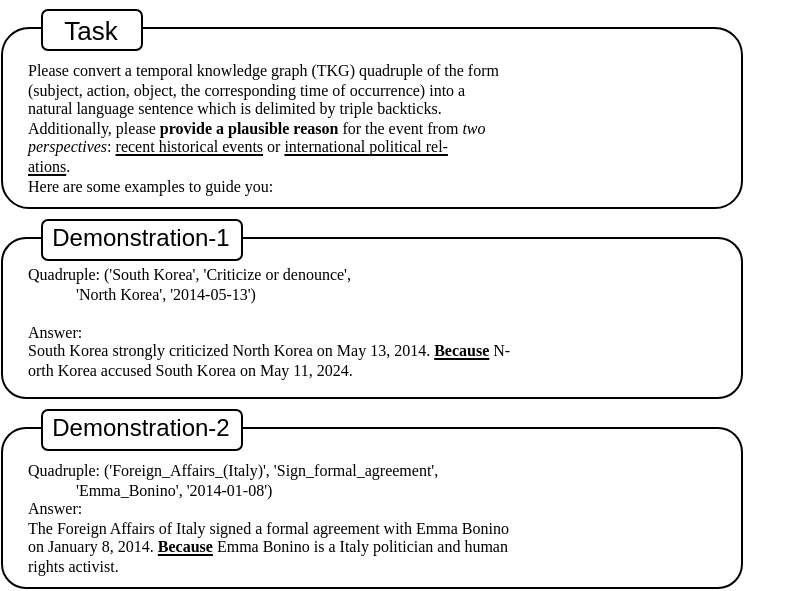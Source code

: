 <mxfile version="24.4.8" type="device" pages="6">
  <diagram name="第 1 页" id="gVICFVdrSg6kbNrcCD56">
    <mxGraphModel dx="712" dy="416" grid="1" gridSize="10" guides="1" tooltips="1" connect="1" arrows="1" fold="1" page="1" pageScale="1" pageWidth="583" pageHeight="413" math="0" shadow="0">
      <root>
        <mxCell id="0" />
        <mxCell id="1" parent="0" />
        <mxCell id="EJVYiEjXuZdErkog3Cel-1" value="" style="rounded=1;whiteSpace=wrap;html=1;" vertex="1" parent="1">
          <mxGeometry x="100" y="64" width="370" height="90" as="geometry" />
        </mxCell>
        <mxCell id="EJVYiEjXuZdErkog3Cel-5" value="" style="rounded=1;whiteSpace=wrap;html=1;" vertex="1" parent="1">
          <mxGeometry x="120" y="55" width="50" height="20" as="geometry" />
        </mxCell>
        <mxCell id="EJVYiEjXuZdErkog3Cel-4" value="Task" style="text;html=1;align=center;verticalAlign=middle;resizable=0;points=[];autosize=1;strokeColor=none;fillColor=none;fontSize=13;" vertex="1" parent="1">
          <mxGeometry x="119" y="50" width="50" height="30" as="geometry" />
        </mxCell>
        <mxCell id="EJVYiEjXuZdErkog3Cel-6" value="" style="rounded=1;whiteSpace=wrap;html=1;" vertex="1" parent="1">
          <mxGeometry x="100" y="169" width="370" height="80" as="geometry" />
        </mxCell>
        <mxCell id="EJVYiEjXuZdErkog3Cel-7" value="" style="rounded=1;whiteSpace=wrap;html=1;" vertex="1" parent="1">
          <mxGeometry x="120" y="160" width="100" height="20" as="geometry" />
        </mxCell>
        <mxCell id="EJVYiEjXuZdErkog3Cel-9" value="Demonstration-1" style="text;html=1;align=center;verticalAlign=middle;resizable=0;points=[];autosize=1;strokeColor=none;fillColor=none;" vertex="1" parent="1">
          <mxGeometry x="114" y="154" width="110" height="30" as="geometry" />
        </mxCell>
        <mxCell id="EJVYiEjXuZdErkog3Cel-12" value="" style="rounded=1;whiteSpace=wrap;html=1;" vertex="1" parent="1">
          <mxGeometry x="100" y="264" width="370" height="80" as="geometry" />
        </mxCell>
        <mxCell id="EJVYiEjXuZdErkog3Cel-13" value="" style="rounded=1;whiteSpace=wrap;html=1;" vertex="1" parent="1">
          <mxGeometry x="120" y="255" width="100" height="20" as="geometry" />
        </mxCell>
        <mxCell id="EJVYiEjXuZdErkog3Cel-14" value="Demonstration-2" style="text;html=1;align=center;verticalAlign=middle;resizable=0;points=[];autosize=1;strokeColor=none;fillColor=none;" vertex="1" parent="1">
          <mxGeometry x="114" y="249" width="110" height="30" as="geometry" />
        </mxCell>
        <mxCell id="EJVYiEjXuZdErkog3Cel-17" value="Please convert a temporal knowledge graph (TKG) quadruple of the form&amp;nbsp;&lt;div style=&quot;font-size: 8px;&quot;&gt;&lt;span style=&quot;background-color: initial; font-size: 8px;&quot;&gt;(subject, action, object, the corresponding time of occurrence)&amp;nbsp;&lt;/span&gt;&lt;span style=&quot;background-color: initial;&quot;&gt;into a&lt;/span&gt;&lt;/div&gt;&lt;div style=&quot;font-size: 8px;&quot;&gt;&lt;span style=&quot;background-color: initial;&quot;&gt;natural language sentence which is delimited by triple backticks.&lt;/span&gt;&lt;/div&gt;&lt;div style=&quot;font-size: 8px;&quot;&gt;Additionally, please &lt;b&gt;provide a plausible reason&lt;/b&gt; for the event from &lt;i&gt;two&amp;nbsp;&lt;/i&gt;&lt;/div&gt;&lt;div style=&quot;font-size: 8px;&quot;&gt;&lt;i&gt;pers&lt;/i&gt;&lt;span style=&quot;background-color: initial;&quot;&gt;&lt;i&gt;pectives&lt;/i&gt;: &lt;u&gt;recent historical events&lt;/u&gt; or &lt;u&gt;international political rel-&lt;/u&gt;&lt;/span&gt;&lt;/div&gt;&lt;div style=&quot;font-size: 8px;&quot;&gt;&lt;span style=&quot;background-color: initial;&quot;&gt;&lt;u&gt;ations&lt;/u&gt;.&amp;nbsp;&lt;/span&gt;&lt;/div&gt;&lt;div style=&quot;font-size: 8px;&quot;&gt;Here are some examples to guide you:&amp;nbsp;&lt;/div&gt;&lt;div style=&quot;font-size: 8px;&quot;&gt;&lt;span style=&quot;background-color: initial; font-size: 8px;&quot;&gt;&lt;br&gt;&lt;/span&gt;&lt;/div&gt;" style="text;html=1;align=left;verticalAlign=top;resizable=0;points=[];autosize=1;strokeColor=none;fillColor=none;fontFamily=Fira Code;fontSize=8;fontColor=default;" vertex="1" parent="1">
          <mxGeometry x="111" y="74" width="370" height="90" as="geometry" />
        </mxCell>
        <mxCell id="EJVYiEjXuZdErkog3Cel-24" value="Quadruple: (&#39;South Korea&#39;, &#39;Criticize or denounce&#39;,&amp;nbsp;&lt;div&gt;&amp;nbsp; &amp;nbsp; &amp;nbsp; &amp;nbsp; &amp;nbsp; &amp;nbsp; &#39;North Korea&#39;, &#39;2014-05-13&#39;)&lt;/div&gt;&lt;div&gt;&lt;br&gt;&lt;/div&gt;&lt;div&gt;Answer:&amp;nbsp;&lt;/div&gt;&lt;div&gt;South Korea strongly criticized North Korea on May 13, 2014. &lt;b&gt;&lt;u&gt;Because&lt;/u&gt;&lt;/b&gt; N-&lt;/div&gt;&lt;div&gt;orth Korea accused South Korea on May 11, 2024.&lt;/div&gt;&lt;div&gt;&lt;br&gt;&lt;/div&gt;" style="text;html=1;align=left;verticalAlign=top;resizable=0;points=[];autosize=1;strokeColor=none;fillColor=none;fontFamily=Fira Code;fontSize=8;fontColor=default;" vertex="1" parent="1">
          <mxGeometry x="111" y="176" width="370" height="80" as="geometry" />
        </mxCell>
        <mxCell id="EJVYiEjXuZdErkog3Cel-25" value="Quadruple: (&#39;Foreign_Affairs_(Italy)&#39;, &#39;Sign_formal_agreement&#39;,&amp;nbsp;&lt;div&gt;&amp;nbsp; &amp;nbsp; &amp;nbsp; &amp;nbsp; &amp;nbsp; &amp;nbsp; &#39;Emma_Bonino&#39;, &#39;2014-01-08&#39;)&lt;/div&gt;&lt;div&gt;&lt;span style=&quot;background-color: initial;&quot;&gt;Answer:&amp;nbsp;&lt;/span&gt;&lt;br&gt;&lt;/div&gt;&lt;div&gt;The Foreign Affairs of Italy signed a formal agreement with Emma Bonino&amp;nbsp;&lt;/div&gt;&lt;div&gt;on January 8, 2014. &lt;b&gt;&lt;u&gt;Because&lt;/u&gt;&lt;/b&gt; Emma Bonino is a Italy politician and human&lt;/div&gt;&lt;div&gt;rights activist.&lt;/div&gt;" style="text;html=1;align=left;verticalAlign=top;resizable=0;points=[];autosize=1;strokeColor=none;fillColor=none;fontFamily=Fira Code;fontSize=8;fontColor=default;" vertex="1" parent="1">
          <mxGeometry x="111" y="274" width="380" height="70" as="geometry" />
        </mxCell>
      </root>
    </mxGraphModel>
  </diagram>
  <diagram name="第 1 页 的副本" id="GxLwZJ93EYz49BRdO_Zy">
    <mxGraphModel dx="814" dy="476" grid="1" gridSize="10" guides="1" tooltips="1" connect="1" arrows="1" fold="1" page="1" pageScale="1" pageWidth="583" pageHeight="413" math="0" shadow="0">
      <root>
        <mxCell id="mUdRWAPTFQvDtzMRkfwL-0" />
        <mxCell id="mUdRWAPTFQvDtzMRkfwL-1" parent="mUdRWAPTFQvDtzMRkfwL-0" />
        <mxCell id="mUdRWAPTFQvDtzMRkfwL-2" value="" style="rounded=1;whiteSpace=wrap;html=1;" vertex="1" parent="mUdRWAPTFQvDtzMRkfwL-1">
          <mxGeometry x="100" y="59" width="370" height="90" as="geometry" />
        </mxCell>
        <mxCell id="mUdRWAPTFQvDtzMRkfwL-3" value="" style="rounded=1;whiteSpace=wrap;html=1;" vertex="1" parent="mUdRWAPTFQvDtzMRkfwL-1">
          <mxGeometry x="120" y="50" width="50" height="20" as="geometry" />
        </mxCell>
        <mxCell id="mUdRWAPTFQvDtzMRkfwL-4" value="Task" style="text;html=1;align=center;verticalAlign=middle;resizable=0;points=[];autosize=1;strokeColor=none;fillColor=none;fontSize=13;" vertex="1" parent="mUdRWAPTFQvDtzMRkfwL-1">
          <mxGeometry x="119" y="45" width="50" height="30" as="geometry" />
        </mxCell>
        <mxCell id="mUdRWAPTFQvDtzMRkfwL-11" value="Please convert a temporal knowledge graph (TKG) quadruple of the form&amp;nbsp;&lt;div style=&quot;font-size: 8px;&quot;&gt;&lt;span style=&quot;background-color: initial; font-size: 8px;&quot;&gt;(subject, action, object, the corresponding time of occurrence)&amp;nbsp;&lt;/span&gt;&lt;span style=&quot;background-color: initial;&quot;&gt;into a&lt;/span&gt;&lt;/div&gt;&lt;div style=&quot;font-size: 8px;&quot;&gt;&lt;span style=&quot;background-color: initial;&quot;&gt;natural language sentence which is delimited by triple backticks.&lt;/span&gt;&lt;/div&gt;&lt;div style=&quot;font-size: 8px;&quot;&gt;Additionally, please &lt;b&gt;provide a plausible reason&lt;/b&gt; for the event from &lt;i&gt;two&amp;nbsp;&lt;/i&gt;&lt;/div&gt;&lt;div style=&quot;font-size: 8px;&quot;&gt;&lt;i&gt;pers&lt;/i&gt;&lt;span style=&quot;background-color: initial;&quot;&gt;&lt;i&gt;pectives&lt;/i&gt;: &lt;u&gt;recent historical events&lt;/u&gt; or &lt;u&gt;international political rel-&lt;/u&gt;&lt;/span&gt;&lt;/div&gt;&lt;div style=&quot;font-size: 8px;&quot;&gt;&lt;span style=&quot;background-color: initial;&quot;&gt;&lt;u&gt;ations&lt;/u&gt;.&amp;nbsp;&lt;/span&gt;&lt;/div&gt;&lt;div style=&quot;font-size: 8px;&quot;&gt;Here are some examples to guide you:&amp;nbsp;&lt;/div&gt;&lt;div style=&quot;font-size: 8px;&quot;&gt;&lt;span style=&quot;background-color: initial; font-size: 8px;&quot;&gt;&lt;br&gt;&lt;/span&gt;&lt;/div&gt;" style="text;html=1;align=left;verticalAlign=top;resizable=0;points=[];autosize=1;strokeColor=none;fillColor=none;fontFamily=Fira Code;fontSize=8;fontColor=default;" vertex="1" parent="mUdRWAPTFQvDtzMRkfwL-1">
          <mxGeometry x="111" y="69" width="370" height="90" as="geometry" />
        </mxCell>
        <mxCell id="JKqAr6lQ6lLdmMQnGG_T-1" value="" style="group" vertex="1" connectable="0" parent="mUdRWAPTFQvDtzMRkfwL-1">
          <mxGeometry x="100" y="154" width="391" height="95" as="geometry" />
        </mxCell>
        <mxCell id="mUdRWAPTFQvDtzMRkfwL-8" value="" style="rounded=1;whiteSpace=wrap;html=1;" vertex="1" parent="JKqAr6lQ6lLdmMQnGG_T-1">
          <mxGeometry y="15" width="370" height="80" as="geometry" />
        </mxCell>
        <mxCell id="mUdRWAPTFQvDtzMRkfwL-9" value="" style="rounded=1;whiteSpace=wrap;html=1;" vertex="1" parent="JKqAr6lQ6lLdmMQnGG_T-1">
          <mxGeometry x="20" y="6" width="160" height="20" as="geometry" />
        </mxCell>
        <mxCell id="mUdRWAPTFQvDtzMRkfwL-10" value="Demonstration-Background" style="text;html=1;align=center;verticalAlign=middle;resizable=0;points=[];autosize=1;strokeColor=none;fillColor=none;textShadow=0;" vertex="1" parent="JKqAr6lQ6lLdmMQnGG_T-1">
          <mxGeometry x="15" width="170" height="30" as="geometry" />
        </mxCell>
        <mxCell id="mUdRWAPTFQvDtzMRkfwL-13" value="Quadruple: (&#39;Foreign_Affairs_(Italy)&#39;, &#39;Sign_formal_agreement&#39;,&amp;nbsp;&lt;div&gt;&amp;nbsp; &amp;nbsp; &amp;nbsp; &amp;nbsp; &amp;nbsp; &amp;nbsp; &#39;Emma_Bonino&#39;, &#39;2014-01-08&#39;)&lt;/div&gt;&lt;div&gt;&lt;span style=&quot;background-color: initial;&quot;&gt;Answer:&amp;nbsp;&lt;/span&gt;&lt;br&gt;&lt;/div&gt;&lt;div&gt;The Foreign Affairs of Italy signed a formal agreement with Emma Bonino&amp;nbsp;&lt;/div&gt;&lt;div&gt;on January 8, 2014. &lt;b&gt;&lt;u&gt;Because&lt;/u&gt;&lt;/b&gt; Emma Bonino is a Italy politician and human&lt;/div&gt;&lt;div&gt;rights activist.&lt;/div&gt;" style="text;html=1;align=left;verticalAlign=top;resizable=0;points=[];autosize=1;strokeColor=none;fillColor=none;fontFamily=Fira Code;fontSize=8;fontColor=default;" vertex="1" parent="JKqAr6lQ6lLdmMQnGG_T-1">
          <mxGeometry x="11" y="25" width="380" height="70" as="geometry" />
        </mxCell>
        <mxCell id="JKqAr6lQ6lLdmMQnGG_T-2" value="" style="group" vertex="1" connectable="0" parent="mUdRWAPTFQvDtzMRkfwL-1">
          <mxGeometry x="100" y="251" width="381" height="103" as="geometry" />
        </mxCell>
        <mxCell id="mUdRWAPTFQvDtzMRkfwL-5" value="" style="rounded=1;whiteSpace=wrap;html=1;" vertex="1" parent="JKqAr6lQ6lLdmMQnGG_T-2">
          <mxGeometry y="15" width="370" height="80" as="geometry" />
        </mxCell>
        <mxCell id="mUdRWAPTFQvDtzMRkfwL-6" value="" style="rounded=1;whiteSpace=wrap;html=1;" vertex="1" parent="JKqAr6lQ6lLdmMQnGG_T-2">
          <mxGeometry x="20" y="6" width="180" height="20" as="geometry" />
        </mxCell>
        <mxCell id="mUdRWAPTFQvDtzMRkfwL-7" value="Demonstration-Historical-Event" style="text;html=1;align=center;verticalAlign=middle;resizable=0;points=[];autosize=1;strokeColor=none;fillColor=none;" vertex="1" parent="JKqAr6lQ6lLdmMQnGG_T-2">
          <mxGeometry x="15" width="190" height="30" as="geometry" />
        </mxCell>
        <mxCell id="mUdRWAPTFQvDtzMRkfwL-12" value="Quadruple: (&#39;South Korea&#39;, &#39;Criticize or denounce&#39;,&amp;nbsp;&lt;div&gt;&amp;nbsp; &amp;nbsp; &amp;nbsp; &amp;nbsp; &amp;nbsp; &amp;nbsp; &#39;North Korea&#39;, &#39;2014-05-13&#39;)&lt;/div&gt;&lt;div&gt;&lt;br&gt;&lt;/div&gt;&lt;div&gt;Answer:&amp;nbsp;&lt;/div&gt;&lt;div&gt;South Korea strongly criticized North Korea on May 13, 2014. &lt;b&gt;&lt;u&gt;Because&lt;/u&gt;&lt;/b&gt; N-&lt;/div&gt;&lt;div&gt;orth Korea accused South Korea on May 11, 2024.&lt;/div&gt;&lt;div&gt;&lt;br&gt;&lt;/div&gt;" style="text;html=1;align=left;verticalAlign=top;resizable=0;points=[];autosize=1;strokeColor=none;fillColor=none;fontFamily=Fira Code;fontSize=8;fontColor=default;" vertex="1" parent="JKqAr6lQ6lLdmMQnGG_T-2">
          <mxGeometry x="11" y="23" width="370" height="80" as="geometry" />
        </mxCell>
      </root>
    </mxGraphModel>
  </diagram>
  <diagram name="历史挖掘" id="uT3Sj8sQvVJmFRDG9KPX">
    <mxGraphModel dx="977" dy="571" grid="1" gridSize="10" guides="1" tooltips="1" connect="1" arrows="1" fold="1" page="1" pageScale="1" pageWidth="583" pageHeight="413" math="0" shadow="0">
      <root>
        <mxCell id="2g8O9EW-d2PdFwr-3lg--0" />
        <mxCell id="2g8O9EW-d2PdFwr-3lg--1" parent="2g8O9EW-d2PdFwr-3lg--0" />
        <mxCell id="2g8O9EW-d2PdFwr-3lg--2" value="" style="rounded=1;whiteSpace=wrap;html=1;" vertex="1" parent="2g8O9EW-d2PdFwr-3lg--1">
          <mxGeometry x="100" y="67" width="370" height="81" as="geometry" />
        </mxCell>
        <mxCell id="2g8O9EW-d2PdFwr-3lg--3" value="" style="rounded=1;whiteSpace=wrap;html=1;" vertex="1" parent="2g8O9EW-d2PdFwr-3lg--1">
          <mxGeometry x="120" y="58" width="50" height="20" as="geometry" />
        </mxCell>
        <mxCell id="2g8O9EW-d2PdFwr-3lg--4" value="Task" style="text;html=1;align=center;verticalAlign=middle;resizable=0;points=[];autosize=1;strokeColor=none;fillColor=none;fontSize=13;" vertex="1" parent="2g8O9EW-d2PdFwr-3lg--1">
          <mxGeometry x="119" y="53" width="50" height="30" as="geometry" />
        </mxCell>
        <mxCell id="2g8O9EW-d2PdFwr-3lg--5" value="Please convert a temporal knowledge graph (TKG) quadruple of the form&amp;nbsp;&lt;div style=&quot;font-size: 8px;&quot;&gt;&lt;span style=&quot;background-color: initial; font-size: 8px;&quot;&gt;(subject, action, object, the corresponding time of occurrence)&amp;nbsp;&lt;/span&gt;&lt;span style=&quot;background-color: initial;&quot;&gt;into a&lt;/span&gt;&lt;/div&gt;&lt;div style=&quot;font-size: 8px;&quot;&gt;&lt;span style=&quot;background-color: initial;&quot;&gt;natural language sentence which is delimited by triple backticks.&lt;/span&gt;&lt;/div&gt;&lt;div style=&quot;font-size: 8px;&quot;&gt;Additionally, please &lt;b&gt;provide a plausible reason&lt;/b&gt; for the event from &lt;i&gt;th-&amp;nbsp;&lt;/i&gt;&lt;/div&gt;&lt;div style=&quot;font-size: 8px;&quot;&gt;&lt;i&gt;is pers&lt;/i&gt;&lt;span style=&quot;background-color: initial;&quot;&gt;&lt;i&gt;pective&lt;/i&gt;: &lt;u&gt;&lt;b&gt;recent historical events&lt;/b&gt;&lt;/u&gt;&lt;/span&gt;&lt;span style=&quot;background-color: initial;&quot;&gt;.&amp;nbsp;&lt;/span&gt;&lt;/div&gt;&lt;div style=&quot;font-size: 8px;&quot;&gt;Here is an demonstration to guide you:&amp;nbsp;&lt;/div&gt;&lt;div style=&quot;font-size: 8px;&quot;&gt;&lt;span style=&quot;background-color: initial; font-size: 8px;&quot;&gt;&lt;br&gt;&lt;/span&gt;&lt;/div&gt;" style="text;html=1;align=left;verticalAlign=top;resizable=0;points=[];autosize=1;strokeColor=none;fillColor=none;fontFamily=Fira Code;fontSize=8;fontColor=default;" vertex="1" parent="2g8O9EW-d2PdFwr-3lg--1">
          <mxGeometry x="111" y="77" width="370" height="80" as="geometry" />
        </mxCell>
        <mxCell id="2g8O9EW-d2PdFwr-3lg--11" value="" style="group" vertex="1" connectable="0" parent="2g8O9EW-d2PdFwr-3lg--1">
          <mxGeometry x="100" y="152" width="381" height="103" as="geometry" />
        </mxCell>
        <mxCell id="2g8O9EW-d2PdFwr-3lg--12" value="" style="rounded=1;whiteSpace=wrap;html=1;" vertex="1" parent="2g8O9EW-d2PdFwr-3lg--11">
          <mxGeometry y="15" width="370" height="80" as="geometry" />
        </mxCell>
        <mxCell id="2g8O9EW-d2PdFwr-3lg--13" value="" style="rounded=1;whiteSpace=wrap;html=1;" vertex="1" parent="2g8O9EW-d2PdFwr-3lg--11">
          <mxGeometry x="20" y="6" width="180" height="20" as="geometry" />
        </mxCell>
        <mxCell id="2g8O9EW-d2PdFwr-3lg--14" value="Demonstration-Historical-Event" style="text;html=1;align=center;verticalAlign=middle;resizable=0;points=[];autosize=1;strokeColor=none;fillColor=none;" vertex="1" parent="2g8O9EW-d2PdFwr-3lg--11">
          <mxGeometry x="15" width="190" height="30" as="geometry" />
        </mxCell>
        <mxCell id="2g8O9EW-d2PdFwr-3lg--15" value="Quadruple: (&#39;South Korea&#39;, &#39;Criticize or denounce&#39;,&amp;nbsp;&lt;div&gt;&amp;nbsp; &amp;nbsp; &amp;nbsp; &amp;nbsp; &amp;nbsp; &amp;nbsp; &#39;North Korea&#39;, &#39;2014-05-13&#39;)&lt;/div&gt;&lt;div&gt;&lt;br&gt;&lt;/div&gt;&lt;div&gt;Answer:&amp;nbsp;&lt;/div&gt;&lt;div&gt;South Korea strongly criticized North Korea on May 13, 2014. &lt;b&gt;&lt;u&gt;Because&lt;/u&gt;&lt;/b&gt; N-&lt;/div&gt;&lt;div&gt;orth Korea accused South Korea on May 11, 2024.&lt;/div&gt;&lt;div&gt;&lt;br&gt;&lt;/div&gt;" style="text;html=1;align=left;verticalAlign=top;resizable=0;points=[];autosize=1;strokeColor=none;fillColor=none;fontFamily=Fira Code;fontSize=8;fontColor=default;" vertex="1" parent="2g8O9EW-d2PdFwr-3lg--11">
          <mxGeometry x="11" y="23" width="370" height="80" as="geometry" />
        </mxCell>
        <mxCell id="oT67rbVGGfxxY20HrXwq-0" value="" style="group" vertex="1" connectable="0" parent="2g8O9EW-d2PdFwr-3lg--1">
          <mxGeometry x="100" y="249" width="381" height="103" as="geometry" />
        </mxCell>
        <mxCell id="oT67rbVGGfxxY20HrXwq-1" value="" style="rounded=1;whiteSpace=wrap;html=1;" vertex="1" parent="oT67rbVGGfxxY20HrXwq-0">
          <mxGeometry y="15" width="370" height="75" as="geometry" />
        </mxCell>
        <mxCell id="oT67rbVGGfxxY20HrXwq-2" value="" style="rounded=1;whiteSpace=wrap;html=1;" vertex="1" parent="oT67rbVGGfxxY20HrXwq-0">
          <mxGeometry x="20" y="6" width="90" height="20" as="geometry" />
        </mxCell>
        <mxCell id="oT67rbVGGfxxY20HrXwq-3" value="Input Question" style="text;html=1;align=center;verticalAlign=middle;resizable=0;points=[];autosize=1;strokeColor=none;fillColor=none;" vertex="1" parent="oT67rbVGGfxxY20HrXwq-0">
          <mxGeometry x="15" width="100" height="30" as="geometry" />
        </mxCell>
        <mxCell id="oT67rbVGGfxxY20HrXwq-4" value="Quadruple: (&#39;North Korea&#39;, &#39;Make pessimistic comment&#39;,&amp;nbsp;&lt;div&gt;&amp;nbsp; &amp;nbsp; &amp;nbsp; &amp;nbsp; &amp;nbsp; &amp;nbsp; &#39;Japan&#39;, &#39;2014-05-28&#39;)&lt;/div&gt;&lt;div&gt;&lt;br&gt;&lt;/div&gt;&lt;div&gt;Answer:&amp;nbsp;&lt;/div&gt;&lt;div&gt;_______&lt;/div&gt;" style="text;html=1;align=left;verticalAlign=top;resizable=0;points=[];autosize=1;strokeColor=none;fillColor=none;fontFamily=Fira Code;fontSize=8;fontColor=default;" vertex="1" parent="oT67rbVGGfxxY20HrXwq-0">
          <mxGeometry x="11" y="25" width="290" height="60" as="geometry" />
        </mxCell>
      </root>
    </mxGraphModel>
  </diagram>
  <diagram name="背景挖掘" id="_uuipsB2rX4EjPFeJyA-">
    <mxGraphModel dx="977" dy="571" grid="1" gridSize="10" guides="1" tooltips="1" connect="1" arrows="1" fold="1" page="1" pageScale="1" pageWidth="583" pageHeight="413" math="0" shadow="0">
      <root>
        <mxCell id="zdHqMnHHbVyvmWfaEigO-0" />
        <mxCell id="zdHqMnHHbVyvmWfaEigO-1" parent="zdHqMnHHbVyvmWfaEigO-0" />
        <mxCell id="zdHqMnHHbVyvmWfaEigO-2" value="" style="rounded=1;whiteSpace=wrap;html=1;" vertex="1" parent="zdHqMnHHbVyvmWfaEigO-1">
          <mxGeometry x="100" y="69" width="370" height="81" as="geometry" />
        </mxCell>
        <mxCell id="zdHqMnHHbVyvmWfaEigO-3" value="" style="rounded=1;whiteSpace=wrap;html=1;" vertex="1" parent="zdHqMnHHbVyvmWfaEigO-1">
          <mxGeometry x="120" y="60" width="50" height="20" as="geometry" />
        </mxCell>
        <mxCell id="zdHqMnHHbVyvmWfaEigO-4" value="Task" style="text;html=1;align=center;verticalAlign=middle;resizable=0;points=[];autosize=1;strokeColor=none;fillColor=none;fontSize=13;" vertex="1" parent="zdHqMnHHbVyvmWfaEigO-1">
          <mxGeometry x="119" y="55" width="50" height="30" as="geometry" />
        </mxCell>
        <mxCell id="zdHqMnHHbVyvmWfaEigO-5" value="Please convert a temporal knowledge graph (TKG) quadruple of the form&amp;nbsp;&lt;div style=&quot;font-size: 8px;&quot;&gt;&lt;span style=&quot;background-color: initial; font-size: 8px;&quot;&gt;(subject, action, object, the corresponding time of occurrence)&amp;nbsp;&lt;/span&gt;&lt;span style=&quot;background-color: initial;&quot;&gt;into a&lt;/span&gt;&lt;/div&gt;&lt;div style=&quot;font-size: 8px;&quot;&gt;&lt;span style=&quot;background-color: initial;&quot;&gt;natural language sentence which is delimited by triple backticks.&lt;/span&gt;&lt;/div&gt;&lt;div style=&quot;font-size: 8px;&quot;&gt;Additionally, please &lt;b&gt;provide a plausible reason&lt;/b&gt; for the event from &lt;i&gt;th-&lt;/i&gt;&lt;/div&gt;&lt;div style=&quot;font-size: 8px;&quot;&gt;&lt;i&gt;is&amp;nbsp;&lt;/i&gt;&lt;i style=&quot;background-color: initial;&quot;&gt;pers&lt;/i&gt;&lt;span style=&quot;background-color: initial;&quot;&gt;&lt;i&gt;pective&lt;/i&gt;: &lt;u&gt;&lt;b&gt;international political rel&lt;/b&gt;&lt;/u&gt;&lt;/span&gt;&lt;u style=&quot;background-color: initial;&quot;&gt;&lt;b&gt;ations&lt;/b&gt;&lt;/u&gt;&lt;span style=&quot;background-color: initial;&quot;&gt;.&amp;nbsp;&lt;/span&gt;&lt;/div&gt;&lt;div style=&quot;font-size: 8px;&quot;&gt;Here is an demonstration to guide you:&amp;nbsp;&lt;/div&gt;&lt;div style=&quot;font-size: 8px;&quot;&gt;&lt;span style=&quot;background-color: initial; font-size: 8px;&quot;&gt;&lt;br&gt;&lt;/span&gt;&lt;/div&gt;" style="text;html=1;align=left;verticalAlign=top;resizable=0;points=[];autosize=1;strokeColor=none;fillColor=none;fontFamily=Fira Code;fontSize=8;fontColor=default;" vertex="1" parent="zdHqMnHHbVyvmWfaEigO-1">
          <mxGeometry x="111" y="79" width="370" height="80" as="geometry" />
        </mxCell>
        <mxCell id="zdHqMnHHbVyvmWfaEigO-6" value="" style="group" vertex="1" connectable="0" parent="zdHqMnHHbVyvmWfaEigO-1">
          <mxGeometry x="100" y="154" width="391" height="95" as="geometry" />
        </mxCell>
        <mxCell id="zdHqMnHHbVyvmWfaEigO-7" value="" style="rounded=1;whiteSpace=wrap;html=1;" vertex="1" parent="zdHqMnHHbVyvmWfaEigO-6">
          <mxGeometry y="15" width="370" height="80" as="geometry" />
        </mxCell>
        <mxCell id="zdHqMnHHbVyvmWfaEigO-8" value="" style="rounded=1;whiteSpace=wrap;html=1;" vertex="1" parent="zdHqMnHHbVyvmWfaEigO-6">
          <mxGeometry x="20" y="6" width="160" height="20" as="geometry" />
        </mxCell>
        <mxCell id="zdHqMnHHbVyvmWfaEigO-9" value="Demonstration-Background" style="text;html=1;align=center;verticalAlign=middle;resizable=0;points=[];autosize=1;strokeColor=none;fillColor=none;textShadow=0;" vertex="1" parent="zdHqMnHHbVyvmWfaEigO-6">
          <mxGeometry x="15" width="170" height="30" as="geometry" />
        </mxCell>
        <mxCell id="zdHqMnHHbVyvmWfaEigO-10" value="Quadruple: (&#39;Foreign Affairs (Italy)&#39;, &#39;Sign formal agreement&#39;,&amp;nbsp;&lt;div&gt;&amp;nbsp; &amp;nbsp; &amp;nbsp; &amp;nbsp; &amp;nbsp; &amp;nbsp; &#39;Emma Bonino&#39;, &#39;2014-01-08&#39;)&lt;/div&gt;&lt;div&gt;&lt;span style=&quot;background-color: initial;&quot;&gt;Answer:&amp;nbsp;&lt;/span&gt;&lt;br&gt;&lt;/div&gt;&lt;div&gt;The Foreign Affairs of Italy signed a formal agreement with Emma Bonino&amp;nbsp;&lt;/div&gt;&lt;div&gt;on January 8, 2014. &lt;b&gt;&lt;u&gt;Because&lt;/u&gt;&lt;/b&gt; Emma Bonino is a Italy politician and human&lt;/div&gt;&lt;div&gt;rights activist.&lt;/div&gt;" style="text;html=1;align=left;verticalAlign=top;resizable=0;points=[];autosize=1;strokeColor=none;fillColor=none;fontFamily=Fira Code;fontSize=8;fontColor=default;" vertex="1" parent="zdHqMnHHbVyvmWfaEigO-6">
          <mxGeometry x="11" y="25" width="380" height="70" as="geometry" />
        </mxCell>
        <mxCell id="zdHqMnHHbVyvmWfaEigO-11" value="" style="group" vertex="1" connectable="0" parent="zdHqMnHHbVyvmWfaEigO-1">
          <mxGeometry x="100" y="251" width="381" height="103" as="geometry" />
        </mxCell>
        <mxCell id="zdHqMnHHbVyvmWfaEigO-12" value="" style="rounded=1;whiteSpace=wrap;html=1;" vertex="1" parent="zdHqMnHHbVyvmWfaEigO-11">
          <mxGeometry y="15" width="370" height="75" as="geometry" />
        </mxCell>
        <mxCell id="zdHqMnHHbVyvmWfaEigO-13" value="" style="rounded=1;whiteSpace=wrap;html=1;" vertex="1" parent="zdHqMnHHbVyvmWfaEigO-11">
          <mxGeometry x="20" y="6" width="90" height="20" as="geometry" />
        </mxCell>
        <mxCell id="zdHqMnHHbVyvmWfaEigO-14" value="Input Question" style="text;html=1;align=center;verticalAlign=middle;resizable=0;points=[];autosize=1;strokeColor=none;fillColor=none;" vertex="1" parent="zdHqMnHHbVyvmWfaEigO-11">
          <mxGeometry x="15" width="100" height="30" as="geometry" />
        </mxCell>
        <mxCell id="zdHqMnHHbVyvmWfaEigO-15" value="Quadruple: (&#39;Foreign Affairs (Italy)&#39;, &#39;Consult&#39;,&amp;nbsp;&lt;div&gt;&amp;nbsp; &amp;nbsp; &amp;nbsp; &amp;nbsp; &amp;nbsp; &amp;nbsp; &#39;Foreign Affairs (Isrel)&#39;, &#39;2014-01-17&#39;)&lt;/div&gt;&lt;div&gt;&lt;br&gt;&lt;/div&gt;&lt;div&gt;Answer:&amp;nbsp;&lt;/div&gt;&lt;div&gt;_______&lt;/div&gt;" style="text;html=1;align=left;verticalAlign=top;resizable=0;points=[];autosize=1;strokeColor=none;fillColor=none;fontFamily=Fira Code;fontSize=8;fontColor=default;" vertex="1" parent="zdHqMnHHbVyvmWfaEigO-11">
          <mxGeometry x="11" y="25" width="280" height="60" as="geometry" />
        </mxCell>
      </root>
    </mxGraphModel>
  </diagram>
  <diagram id="ZKuq75Z6_qPCLaA_eGRh" name="事实性检测">
    <mxGraphModel dx="977" dy="571" grid="1" gridSize="10" guides="1" tooltips="1" connect="1" arrows="1" fold="1" page="1" pageScale="1" pageWidth="583" pageHeight="413" math="0" shadow="0">
      <root>
        <mxCell id="0" />
        <mxCell id="1" parent="0" />
        <mxCell id="z2aXpst-Yh-dzfPaNnh_-1" value="" style="rounded=1;whiteSpace=wrap;html=1;" vertex="1" parent="1">
          <mxGeometry x="100" y="183" width="370" height="81" as="geometry" />
        </mxCell>
        <mxCell id="z2aXpst-Yh-dzfPaNnh_-2" value="" style="rounded=1;whiteSpace=wrap;html=1;" vertex="1" parent="1">
          <mxGeometry x="120" y="174" width="50" height="20" as="geometry" />
        </mxCell>
        <mxCell id="z2aXpst-Yh-dzfPaNnh_-3" value="Task" style="text;html=1;align=center;verticalAlign=middle;resizable=0;points=[];autosize=1;strokeColor=none;fillColor=none;fontSize=13;" vertex="1" parent="1">
          <mxGeometry x="119" y="169" width="50" height="30" as="geometry" />
        </mxCell>
        <mxCell id="z2aXpst-Yh-dzfPaNnh_-4" value="You are a seasoned &lt;i&gt;politician with extensive knowledge of political ev-&lt;/i&gt;&lt;div&gt;&lt;i&gt;ents&lt;/i&gt; and their contexts. You will be given two inputs: a political eve-&lt;/div&gt;&lt;div&gt;nt quadruple and a corresponding explanation. Your task is to &lt;u&gt;&lt;b&gt;evaluate&amp;nbsp;&lt;/b&gt;&lt;/u&gt;&lt;/div&gt;&lt;div&gt;&lt;u&gt;&lt;b&gt;whether the explanation is clearly unreasonable&lt;/b&gt;&lt;/u&gt; in relation to the giv-&lt;/div&gt;&lt;div&gt;en event quadruple.&lt;/div&gt;&lt;div&gt;Here are two demonstrations to guide you:&lt;br&gt;&lt;div style=&quot;font-size: 8px;&quot;&gt;&lt;span style=&quot;background-color: initial; font-size: 8px;&quot;&gt;&lt;br&gt;&lt;/span&gt;&lt;/div&gt;&lt;/div&gt;" style="text;html=1;align=left;verticalAlign=top;resizable=0;points=[];autosize=1;strokeColor=none;fillColor=none;fontFamily=Fira Code;fontSize=8;fontColor=default;" vertex="1" parent="1">
          <mxGeometry x="111" y="192" width="370" height="80" as="geometry" />
        </mxCell>
        <mxCell id="muMQpdMnso1aiB5K-p1G-1" value="" style="group" vertex="1" connectable="0" parent="1">
          <mxGeometry x="101" y="269" width="381" height="141.641" as="geometry" />
        </mxCell>
        <mxCell id="muMQpdMnso1aiB5K-p1G-2" value="" style="rounded=1;whiteSpace=wrap;html=1;" vertex="1" parent="muMQpdMnso1aiB5K-p1G-1">
          <mxGeometry y="13.397" width="370" height="110.267" as="geometry" />
        </mxCell>
        <mxCell id="muMQpdMnso1aiB5K-p1G-3" value="" style="rounded=1;whiteSpace=wrap;html=1;" vertex="1" parent="muMQpdMnso1aiB5K-p1G-1">
          <mxGeometry x="20" y="4.122" width="100" height="20.611" as="geometry" />
        </mxCell>
        <mxCell id="muMQpdMnso1aiB5K-p1G-4" value="Demonstration-1" style="text;html=1;align=center;verticalAlign=middle;resizable=0;points=[];autosize=1;strokeColor=none;fillColor=none;" vertex="1" parent="muMQpdMnso1aiB5K-p1G-1">
          <mxGeometry x="15" y="-2.061" width="110" height="30" as="geometry" />
        </mxCell>
        <mxCell id="muMQpdMnso1aiB5K-p1G-5" value="Quadruple: (&#39;Uhuru&#39;, &#39;Make an appeal or request&#39;,&amp;nbsp;&lt;div&gt;&amp;nbsp; &amp;nbsp; &amp;nbsp; &amp;nbsp; &amp;nbsp; &amp;nbsp; &#39;Citizen (Kenya)&#39;, &#39;2014-12-08&#39;)&lt;/div&gt;&lt;div&gt;&lt;br&gt;&lt;/div&gt;&lt;div&gt;Explanation:&amp;nbsp;&lt;/div&gt;&lt;div&gt;Uhuru made an appeal or request to the Citizen of Kenya on December 8,&amp;nbsp;&lt;/div&gt;&lt;div&gt;2014. Because the Citizen of Kenya is a Kenyan politician.&lt;br&gt;&lt;/div&gt;&lt;div&gt;&lt;br&gt;&lt;/div&gt;&lt;div&gt;Evaluation:&lt;/div&gt;&lt;div&gt;&lt;b&gt;[Unreasonable]&lt;/b&gt;&lt;/div&gt;&lt;div&gt;&lt;br&gt;&lt;/div&gt;" style="text;html=1;align=left;verticalAlign=top;resizable=0;points=[];autosize=1;strokeColor=none;fillColor=none;fontFamily=Fira Code;fontSize=8;fontColor=default;" vertex="1" parent="muMQpdMnso1aiB5K-p1G-1">
          <mxGeometry x="11" y="21.641" width="370" height="110" as="geometry" />
        </mxCell>
        <mxCell id="muMQpdMnso1aiB5K-p1G-11" value="" style="group" vertex="1" connectable="0" parent="1">
          <mxGeometry x="101" y="400" width="381" height="135" as="geometry" />
        </mxCell>
        <mxCell id="muMQpdMnso1aiB5K-p1G-12" value="" style="rounded=1;whiteSpace=wrap;html=1;" vertex="1" parent="muMQpdMnso1aiB5K-p1G-11">
          <mxGeometry y="13.397" width="370" height="110.267" as="geometry" />
        </mxCell>
        <mxCell id="muMQpdMnso1aiB5K-p1G-13" value="" style="rounded=1;whiteSpace=wrap;html=1;" vertex="1" parent="muMQpdMnso1aiB5K-p1G-11">
          <mxGeometry x="20" y="4.122" width="100" height="20.611" as="geometry" />
        </mxCell>
        <mxCell id="muMQpdMnso1aiB5K-p1G-14" value="Demonstration-2" style="text;html=1;align=center;verticalAlign=middle;resizable=0;points=[];autosize=1;strokeColor=none;fillColor=none;" vertex="1" parent="muMQpdMnso1aiB5K-p1G-11">
          <mxGeometry x="15" y="-2.061" width="110" height="30" as="geometry" />
        </mxCell>
        <mxCell id="muMQpdMnso1aiB5K-p1G-15" value="Quadruple: (&#39;South Korea&#39;, &#39;Criticize or denounce&#39;,&amp;nbsp;&lt;div&gt;&amp;nbsp; &amp;nbsp; &amp;nbsp; &amp;nbsp; &amp;nbsp; &amp;nbsp; &#39;North Korea&#39;, &#39;2014-05-13&#39;)&lt;/div&gt;&lt;div&gt;&lt;br&gt;&lt;/div&gt;&lt;div&gt;Explanation:&amp;nbsp;&lt;/div&gt;&lt;div&gt;South Korea strongly criticized North Korea on May 13, 2014. Because N-&lt;/div&gt;&lt;div&gt;orth Korea accused South Korea on May 11, 2024.&lt;/div&gt;&lt;div&gt;&lt;br&gt;&lt;/div&gt;&lt;div&gt;Evaluation:&lt;/div&gt;&lt;div&gt;&lt;b&gt;[Reasonable]&lt;/b&gt;&lt;/div&gt;&lt;div&gt;&lt;br&gt;&lt;/div&gt;" style="text;html=1;align=left;verticalAlign=top;resizable=0;points=[];autosize=1;strokeColor=none;fillColor=none;fontFamily=Fira Code;fontSize=8;fontColor=default;" vertex="1" parent="muMQpdMnso1aiB5K-p1G-11">
          <mxGeometry x="11" y="21.641" width="370" height="110" as="geometry" />
        </mxCell>
        <mxCell id="muMQpdMnso1aiB5K-p1G-16" value="" style="group" vertex="1" connectable="0" parent="1">
          <mxGeometry x="99" y="529" width="383" height="154" as="geometry" />
        </mxCell>
        <mxCell id="muMQpdMnso1aiB5K-p1G-17" value="" style="rounded=1;whiteSpace=wrap;html=1;" vertex="1" parent="muMQpdMnso1aiB5K-p1G-16">
          <mxGeometry y="14.566" width="370" height="119.888" as="geometry" />
        </mxCell>
        <mxCell id="muMQpdMnso1aiB5K-p1G-18" value="" style="rounded=1;whiteSpace=wrap;html=1;" vertex="1" parent="muMQpdMnso1aiB5K-p1G-16">
          <mxGeometry x="20" y="4.479" width="90" height="22.408" as="geometry" />
        </mxCell>
        <mxCell id="muMQpdMnso1aiB5K-p1G-20" value="Quadruple: (&#39;South Sudan&#39;, &#39;Praise or endorse&#39;,&amp;nbsp;&lt;div&gt;&amp;nbsp; &amp;nbsp; &amp;nbsp; &amp;nbsp; &amp;nbsp; &amp;nbsp; &#39;Riek Machar&#39;, &#39;2014-05-27&#39;)&lt;/div&gt;&lt;div&gt;&lt;br&gt;&lt;/div&gt;&lt;div&gt;Explanation:&amp;nbsp;&lt;/div&gt;&lt;div&gt;South Sudan praised Riek Machar, the leader of the rebel movement, on&amp;nbsp;&lt;/div&gt;&lt;div&gt;May 27, 2014. Because Riek Machar is the first Vice President of South&amp;nbsp;&lt;/div&gt;&lt;div&gt;Sudan.&lt;br&gt;&lt;/div&gt;&lt;div&gt;&lt;br&gt;&lt;/div&gt;&lt;div&gt;Evaluation:&lt;/div&gt;&lt;div&gt;___________&lt;/div&gt;&lt;div&gt;&lt;br&gt;&lt;/div&gt;" style="text;html=1;align=left;verticalAlign=top;resizable=0;points=[];autosize=1;strokeColor=none;fillColor=none;fontFamily=Fira Code;fontSize=8;fontColor=default;" vertex="1" parent="muMQpdMnso1aiB5K-p1G-16">
          <mxGeometry x="11" y="23.53" width="370" height="120" as="geometry" />
        </mxCell>
        <mxCell id="z2aXpst-Yh-dzfPaNnh_-10" value="" style="group" vertex="1" connectable="0" parent="muMQpdMnso1aiB5K-p1G-16">
          <mxGeometry x="2" y="-39.141" width="381" height="147.867" as="geometry" />
        </mxCell>
        <mxCell id="z2aXpst-Yh-dzfPaNnh_-13" value="Input Question" style="text;html=1;align=center;verticalAlign=middle;resizable=0;points=[];autosize=1;strokeColor=none;fillColor=none;" vertex="1" parent="z2aXpst-Yh-dzfPaNnh_-10">
          <mxGeometry x="13" y="36.967" width="100" height="30" as="geometry" />
        </mxCell>
      </root>
    </mxGraphModel>
  </diagram>
  <diagram id="7MVrbHlCTXEp1Dk5__ls" name="好的稠密证据">
    <mxGraphModel dx="977" dy="571" grid="1" gridSize="10" guides="1" tooltips="1" connect="1" arrows="1" fold="1" page="1" pageScale="1" pageWidth="583" pageHeight="413" math="0" shadow="0">
      <root>
        <mxCell id="0" />
        <mxCell id="1" parent="0" />
        <mxCell id="nqo_zDWa1CG52L9n3Z_k-1" value="" style="rounded=1;whiteSpace=wrap;html=1;" vertex="1" parent="1">
          <mxGeometry x="101" y="57.4" width="370" height="81.6" as="geometry" />
        </mxCell>
        <mxCell id="nqo_zDWa1CG52L9n3Z_k-2" value="" style="rounded=1;whiteSpace=wrap;html=1;" vertex="1" parent="1">
          <mxGeometry x="121" y="48.122" width="100" height="20.611" as="geometry" />
        </mxCell>
        <mxCell id="nqo_zDWa1CG52L9n3Z_k-3" value="Evidence-1" style="text;html=1;align=center;verticalAlign=middle;resizable=0;points=[];autosize=1;strokeColor=none;fillColor=none;" vertex="1" parent="1">
          <mxGeometry x="131" y="41.939" width="80" height="30" as="geometry" />
        </mxCell>
        <mxCell id="nqo_zDWa1CG52L9n3Z_k-4" value="Quadruple: (&#39;Yoshitaka Shindo&#39;, &#39;Make statement&#39;,&amp;nbsp;&lt;div&gt;&amp;nbsp; &amp;nbsp; &amp;nbsp; &amp;nbsp; &amp;nbsp; &amp;nbsp; &#39;Media (Japan)&#39;, &#39;2014-01-01&#39;)&lt;/div&gt;&lt;div&gt;&lt;br&gt;&lt;/div&gt;&lt;div&gt;Evidence:&amp;nbsp;&lt;/div&gt;&lt;div&gt;&lt;div&gt;&lt;span style=&quot;background-color: initial;&quot;&gt;Yoshitaka Shindo, the Japanese politician, made a statement on January&amp;nbsp;&lt;/span&gt;&lt;/div&gt;&lt;div&gt;&lt;span style=&quot;background-color: initial;&quot;&gt;1, 2014. Because Media (Japan) is a Japanese media company.&lt;/span&gt;&lt;/div&gt;&lt;/div&gt;&lt;div&gt;&lt;br&gt;&lt;/div&gt;" style="text;html=1;align=left;verticalAlign=top;resizable=0;points=[];autosize=1;strokeColor=none;fillColor=none;fontFamily=Fira Code;fontSize=8;fontColor=default;" vertex="1" parent="1">
          <mxGeometry x="112" y="65.641" width="370" height="80" as="geometry" />
        </mxCell>
        <mxCell id="v57IXvJS3pmrJfN1_ywr-1" value="" style="rounded=1;whiteSpace=wrap;html=1;" vertex="1" parent="1">
          <mxGeometry x="101" y="157.46" width="370" height="92.54" as="geometry" />
        </mxCell>
        <mxCell id="v57IXvJS3pmrJfN1_ywr-2" value="" style="rounded=1;whiteSpace=wrap;html=1;" vertex="1" parent="1">
          <mxGeometry x="121" y="149.182" width="100" height="20.611" as="geometry" />
        </mxCell>
        <mxCell id="v57IXvJS3pmrJfN1_ywr-3" value="Evidence-2" style="text;html=1;align=center;verticalAlign=middle;resizable=0;points=[];autosize=1;strokeColor=none;fillColor=none;" vertex="1" parent="1">
          <mxGeometry x="131" y="142.999" width="80" height="30" as="geometry" />
        </mxCell>
        <mxCell id="v57IXvJS3pmrJfN1_ywr-4" value="Quadruple: (&#39;Shimon Peres&#39;, &#39;Consult&#39;,&amp;nbsp;&lt;div&gt;&amp;nbsp; &amp;nbsp; &amp;nbsp; &amp;nbsp; &amp;nbsp; &amp;nbsp; &#39;Barack Obama&#39;, &#39;2014-01-02&#39;)&lt;/div&gt;&lt;div&gt;&lt;br&gt;&lt;/div&gt;&lt;div&gt;Evidence:&amp;nbsp;&lt;/div&gt;&lt;div&gt;Shimon Peres consulted with Barack Obama on January 2, 2014. Because S-&lt;/div&gt;&lt;div&gt;himon Peres is a former Prime Minister of Israel, and Barack Obama is&amp;nbsp;&lt;/div&gt;&lt;div&gt;the President of the United States.&lt;br&gt;&lt;/div&gt;&lt;div&gt;&lt;br&gt;&lt;/div&gt;" style="text;html=1;align=left;verticalAlign=top;resizable=0;points=[];autosize=1;strokeColor=none;fillColor=none;fontFamily=Fira Code;fontSize=8;fontColor=default;" vertex="1" parent="1">
          <mxGeometry x="112" y="169.701" width="370" height="90" as="geometry" />
        </mxCell>
        <mxCell id="v57IXvJS3pmrJfN1_ywr-5" value="" style="rounded=1;whiteSpace=wrap;html=1;" vertex="1" parent="1">
          <mxGeometry x="101" y="266.46" width="370" height="93.54" as="geometry" />
        </mxCell>
        <mxCell id="v57IXvJS3pmrJfN1_ywr-6" value="" style="rounded=1;whiteSpace=wrap;html=1;" vertex="1" parent="1">
          <mxGeometry x="121" y="257.182" width="100" height="20.611" as="geometry" />
        </mxCell>
        <mxCell id="v57IXvJS3pmrJfN1_ywr-7" value="Evidence-3" style="text;html=1;align=center;verticalAlign=middle;resizable=0;points=[];autosize=1;strokeColor=none;fillColor=none;" vertex="1" parent="1">
          <mxGeometry x="131" y="250.999" width="80" height="30" as="geometry" />
        </mxCell>
        <mxCell id="v57IXvJS3pmrJfN1_ywr-8" value="Quadruple: (&#39;Business (Russia)&#39;, &#39;Criticize or denounce&#39;,&amp;nbsp;&lt;div&gt;&amp;nbsp; &amp;nbsp; &amp;nbsp; &amp;nbsp; &amp;nbsp; &amp;nbsp; &#39;European Parliament&#39;, &#39;2014-09-18&#39;)&lt;/div&gt;&lt;div&gt;&lt;br&gt;&lt;/div&gt;&lt;div&gt;Evidence:&amp;nbsp;&lt;/div&gt;&lt;div&gt;Russian businesses criticized or denounced the European Parliament due&amp;nbsp;&lt;/div&gt;&lt;div&gt;to the economic sanctions imposed by the EU in response to Russia&#39;s a-&lt;/div&gt;&lt;div&gt;ctions in Ukraine.&lt;br&gt;&lt;/div&gt;&lt;div&gt;&lt;br&gt;&lt;/div&gt;" style="text;html=1;align=left;verticalAlign=top;resizable=0;points=[];autosize=1;strokeColor=none;fillColor=none;fontFamily=Fira Code;fontSize=8;fontColor=default;" vertex="1" parent="1">
          <mxGeometry x="112" y="277.701" width="370" height="90" as="geometry" />
        </mxCell>
      </root>
    </mxGraphModel>
  </diagram>
</mxfile>
